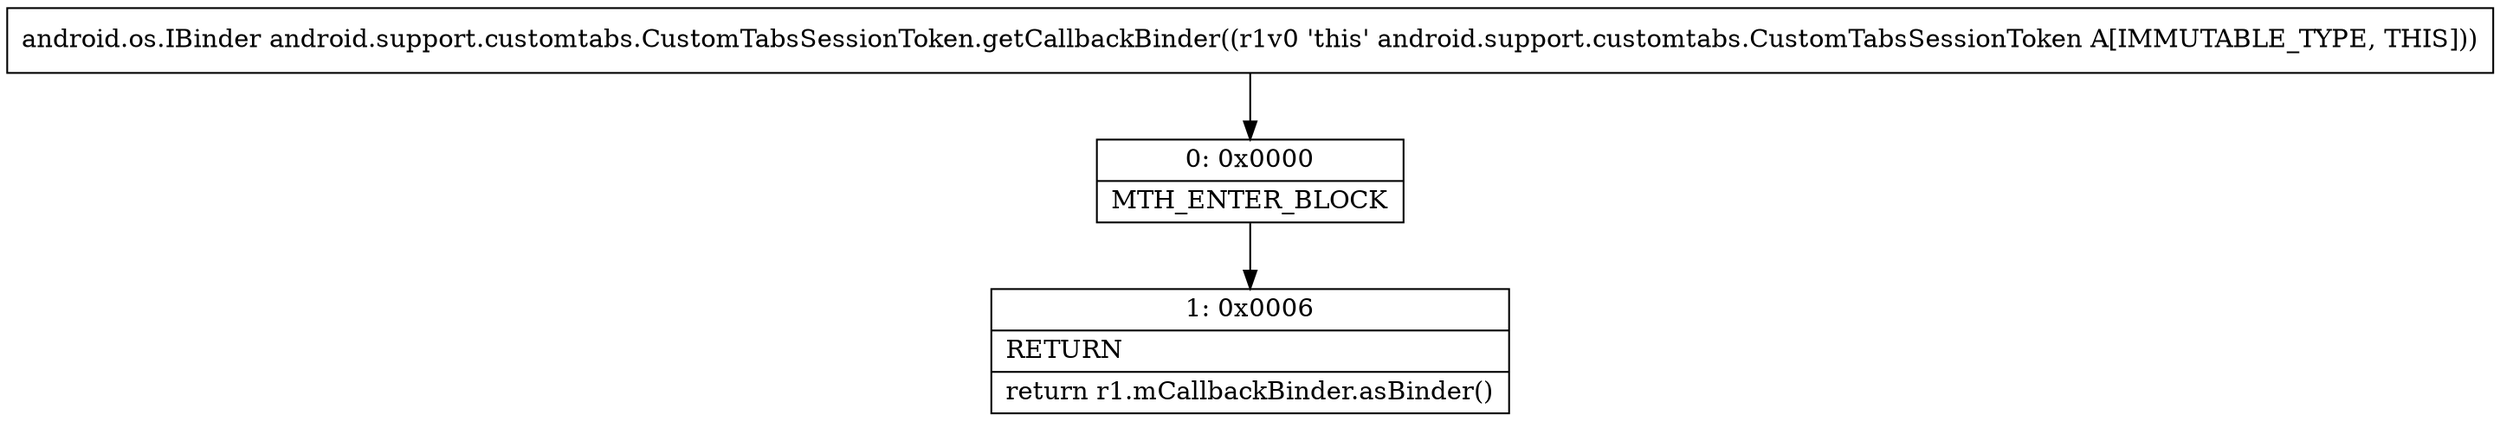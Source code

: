 digraph "CFG forandroid.support.customtabs.CustomTabsSessionToken.getCallbackBinder()Landroid\/os\/IBinder;" {
Node_0 [shape=record,label="{0\:\ 0x0000|MTH_ENTER_BLOCK\l}"];
Node_1 [shape=record,label="{1\:\ 0x0006|RETURN\l|return r1.mCallbackBinder.asBinder()\l}"];
MethodNode[shape=record,label="{android.os.IBinder android.support.customtabs.CustomTabsSessionToken.getCallbackBinder((r1v0 'this' android.support.customtabs.CustomTabsSessionToken A[IMMUTABLE_TYPE, THIS])) }"];
MethodNode -> Node_0;
Node_0 -> Node_1;
}

